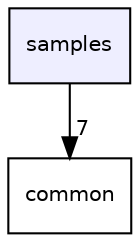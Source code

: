 digraph "D:/code/common/common/samples" {
  compound=true
  node [ fontsize="10", fontname="Helvetica"];
  edge [ labelfontsize="10", labelfontname="Helvetica"];
  dir_6f9635d4fbfa321d4c00f29df5cd540c [shape=box, label="samples", style="filled", fillcolor="#eeeeff", pencolor="black", URL="dir_6f9635d4fbfa321d4c00f29df5cd540c.html"];
  dir_bdd9a5d540de89e9fe90efdfc6973a4f [shape=box label="common" URL="dir_bdd9a5d540de89e9fe90efdfc6973a4f.html"];
  dir_6f9635d4fbfa321d4c00f29df5cd540c->dir_bdd9a5d540de89e9fe90efdfc6973a4f [headlabel="7", labeldistance=1.5 headhref="dir_000001_000000.html"];
}
